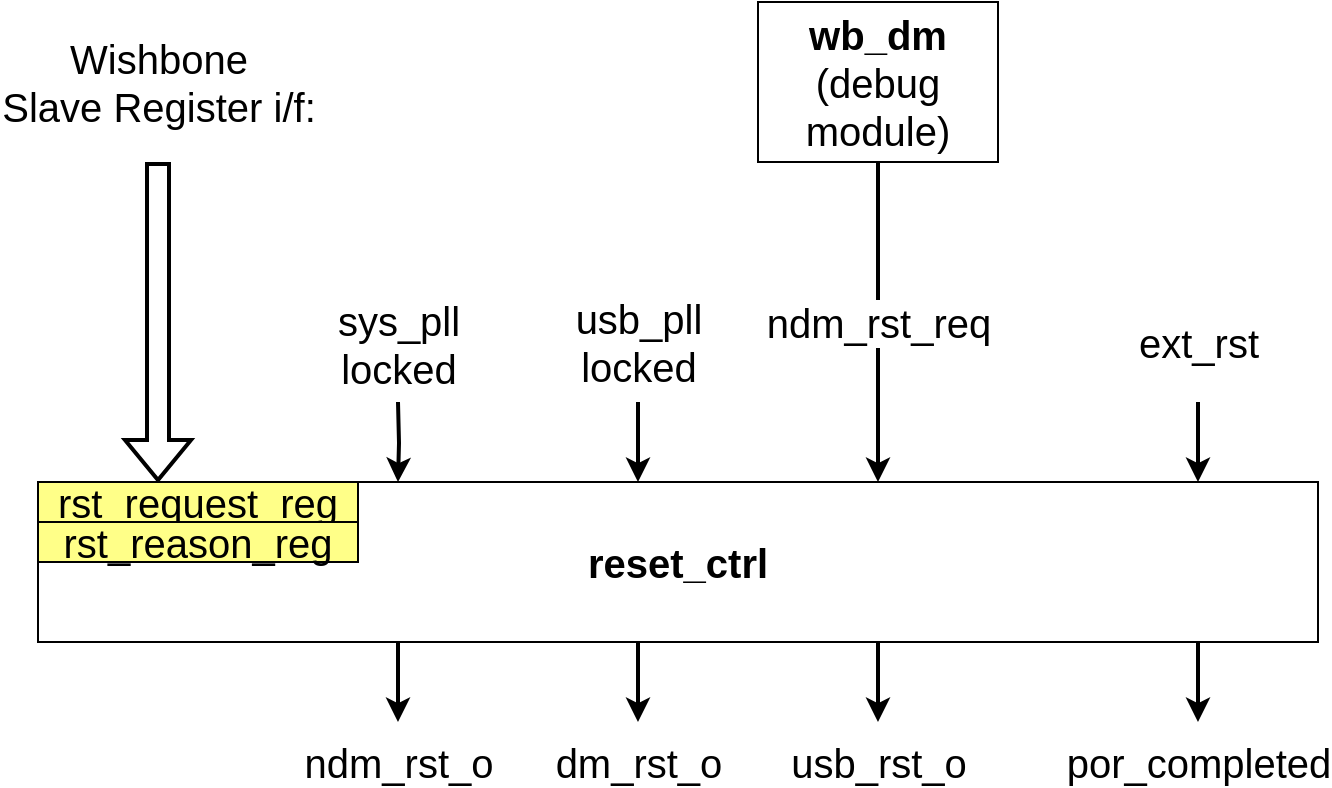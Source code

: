 <mxfile version="19.0.3" type="device"><diagram id="u8Y3T6Ml8c5AtGdqoNfj" name="Page-1"><mxGraphModel dx="1038" dy="641" grid="1" gridSize="10" guides="1" tooltips="1" connect="1" arrows="1" fold="1" page="1" pageScale="1" pageWidth="850" pageHeight="1100" math="0" shadow="0"><root><mxCell id="0"/><mxCell id="1" parent="0"/><mxCell id="1dH4cIjHivf1iMe93eQs-2" value="sys_pll&lt;br&gt;locked" style="endArrow=classic;html=1;rounded=0;fontSize=20;strokeWidth=2;edgeStyle=orthogonalEdgeStyle;" parent="1" target="1dH4cIjHivf1iMe93eQs-19" edge="1"><mxGeometry x="-1" y="-30" width="50" height="50" relative="1" as="geometry"><mxPoint x="260" y="560" as="sourcePoint"/><mxPoint x="240" y="240" as="targetPoint"/><mxPoint x="30" y="-30" as="offset"/></mxGeometry></mxCell><mxCell id="1dH4cIjHivf1iMe93eQs-3" value="usb_pll&lt;br&gt;locked" style="endArrow=classic;html=1;rounded=0;fontSize=20;strokeWidth=2;" parent="1" target="1dH4cIjHivf1iMe93eQs-22" edge="1"><mxGeometry x="-1" y="-30" width="50" height="50" relative="1" as="geometry"><mxPoint x="380" y="560" as="sourcePoint"/><mxPoint x="248.8" y="250.78" as="targetPoint"/><mxPoint x="30" y="-30" as="offset"/></mxGeometry></mxCell><mxCell id="1dH4cIjHivf1iMe93eQs-5" value="ext_rst" style="endArrow=classic;html=1;rounded=0;fontSize=20;strokeWidth=2;entryX=0.5;entryY=0;entryDx=0;entryDy=0;" parent="1" target="1dH4cIjHivf1iMe93eQs-29" edge="1"><mxGeometry x="-1" y="-30" width="50" height="50" relative="1" as="geometry"><mxPoint x="660" y="560" as="sourcePoint"/><mxPoint x="760" y="230" as="targetPoint"/><mxPoint x="30" y="-30" as="offset"/></mxGeometry></mxCell><mxCell id="1dH4cIjHivf1iMe93eQs-6" value="Wishbone &lt;br&gt;Slave Register i/f:" style="shape=flexArrow;endArrow=classic;html=1;rounded=0;fontSize=20;strokeWidth=2;" parent="1" target="1dH4cIjHivf1iMe93eQs-16" edge="1"><mxGeometry x="-1" y="-40" width="50" height="50" relative="1" as="geometry"><mxPoint x="140" y="440" as="sourcePoint"/><mxPoint x="230" y="380" as="targetPoint"/><mxPoint x="40" y="-40" as="offset"/></mxGeometry></mxCell><mxCell id="1dH4cIjHivf1iMe93eQs-7" value="ndm_rst_o" style="endArrow=classic;html=1;rounded=0;fontSize=20;strokeWidth=2;" parent="1" source="1dH4cIjHivf1iMe93eQs-19" edge="1"><mxGeometry x="1" y="-20" width="50" height="50" relative="1" as="geometry"><mxPoint x="170" y="390" as="sourcePoint"/><mxPoint x="260" y="720" as="targetPoint"/><mxPoint x="20" y="20" as="offset"/></mxGeometry></mxCell><mxCell id="1dH4cIjHivf1iMe93eQs-8" value="dm_rst_o" style="endArrow=classic;html=1;rounded=0;fontSize=20;strokeWidth=2;" parent="1" source="1dH4cIjHivf1iMe93eQs-22" edge="1"><mxGeometry x="1" y="-20" width="50" height="50" relative="1" as="geometry"><mxPoint x="129.4" y="310" as="sourcePoint"/><mxPoint x="380" y="720" as="targetPoint"/><mxPoint x="20" y="20" as="offset"/></mxGeometry></mxCell><mxCell id="1dH4cIjHivf1iMe93eQs-9" value="usb_rst_o" style="endArrow=classic;html=1;rounded=0;fontSize=20;strokeWidth=2;" parent="1" source="1dH4cIjHivf1iMe93eQs-25" edge="1"><mxGeometry x="1" y="20" width="50" height="50" relative="1" as="geometry"><mxPoint x="248.2" y="310" as="sourcePoint"/><mxPoint x="500" y="720" as="targetPoint"/><mxPoint x="-20" y="20" as="offset"/></mxGeometry></mxCell><mxCell id="1dH4cIjHivf1iMe93eQs-10" value="por_completed" style="endArrow=classic;html=1;rounded=0;fontSize=20;strokeWidth=2;" parent="1" source="1dH4cIjHivf1iMe93eQs-29" edge="1"><mxGeometry x="1" y="20" width="50" height="50" relative="1" as="geometry"><mxPoint x="367" y="310" as="sourcePoint"/><mxPoint x="660" y="720" as="targetPoint"/><mxPoint x="-20" y="20" as="offset"/></mxGeometry></mxCell><mxCell id="1dH4cIjHivf1iMe93eQs-16" value="" style="whiteSpace=wrap;html=1;aspect=fixed;fontSize=20;strokeWidth=1;" parent="1" vertex="1"><mxGeometry x="120" y="600" width="40" height="40" as="geometry"/></mxCell><mxCell id="1dH4cIjHivf1iMe93eQs-17" value="" style="whiteSpace=wrap;html=1;aspect=fixed;fontSize=20;strokeWidth=1;" parent="1" vertex="1"><mxGeometry x="160" y="600" width="40" height="40" as="geometry"/></mxCell><mxCell id="1dH4cIjHivf1iMe93eQs-18" value="" style="whiteSpace=wrap;html=1;aspect=fixed;fontSize=20;strokeWidth=1;" parent="1" vertex="1"><mxGeometry x="200" y="600" width="40" height="40" as="geometry"/></mxCell><mxCell id="1dH4cIjHivf1iMe93eQs-19" value="" style="whiteSpace=wrap;html=1;aspect=fixed;fontSize=20;strokeWidth=1;" parent="1" vertex="1"><mxGeometry x="240" y="600" width="40" height="40" as="geometry"/></mxCell><mxCell id="1dH4cIjHivf1iMe93eQs-20" value="" style="whiteSpace=wrap;html=1;aspect=fixed;fontSize=20;strokeWidth=1;" parent="1" vertex="1"><mxGeometry x="280" y="600" width="40" height="40" as="geometry"/></mxCell><mxCell id="1dH4cIjHivf1iMe93eQs-21" value="" style="whiteSpace=wrap;html=1;aspect=fixed;fontSize=20;strokeWidth=1;" parent="1" vertex="1"><mxGeometry x="320" y="600" width="40" height="40" as="geometry"/></mxCell><mxCell id="1dH4cIjHivf1iMe93eQs-22" value="" style="whiteSpace=wrap;html=1;aspect=fixed;fontSize=20;strokeWidth=1;" parent="1" vertex="1"><mxGeometry x="360" y="600" width="40" height="40" as="geometry"/></mxCell><mxCell id="1dH4cIjHivf1iMe93eQs-23" value="" style="whiteSpace=wrap;html=1;aspect=fixed;fontSize=20;strokeWidth=1;" parent="1" vertex="1"><mxGeometry x="400" y="600" width="40" height="40" as="geometry"/></mxCell><mxCell id="1dH4cIjHivf1iMe93eQs-24" value="" style="whiteSpace=wrap;html=1;aspect=fixed;fontSize=20;strokeWidth=1;" parent="1" vertex="1"><mxGeometry x="440" y="600" width="40" height="40" as="geometry"/></mxCell><mxCell id="1dH4cIjHivf1iMe93eQs-25" value="" style="whiteSpace=wrap;html=1;aspect=fixed;fontSize=20;strokeWidth=1;" parent="1" vertex="1"><mxGeometry x="480" y="600" width="40" height="40" as="geometry"/></mxCell><mxCell id="1dH4cIjHivf1iMe93eQs-26" value="" style="whiteSpace=wrap;html=1;aspect=fixed;fontSize=20;strokeWidth=1;" parent="1" vertex="1"><mxGeometry x="520" y="600" width="40" height="40" as="geometry"/></mxCell><mxCell id="1dH4cIjHivf1iMe93eQs-27" value="" style="whiteSpace=wrap;html=1;aspect=fixed;fontSize=20;strokeWidth=1;" parent="1" vertex="1"><mxGeometry x="560" y="600" width="40" height="40" as="geometry"/></mxCell><mxCell id="1dH4cIjHivf1iMe93eQs-28" value="" style="whiteSpace=wrap;html=1;aspect=fixed;fontSize=20;strokeWidth=1;" parent="1" vertex="1"><mxGeometry x="600" y="600" width="40" height="40" as="geometry"/></mxCell><mxCell id="1dH4cIjHivf1iMe93eQs-29" value="" style="whiteSpace=wrap;html=1;aspect=fixed;fontSize=20;strokeWidth=1;" parent="1" vertex="1"><mxGeometry x="640" y="600" width="40" height="40" as="geometry"/></mxCell><mxCell id="1dH4cIjHivf1iMe93eQs-30" value="&lt;b&gt;wb_dm&lt;/b&gt;&lt;br&gt;(debug module)" style="rounded=0;whiteSpace=wrap;html=1;fontSize=20;strokeWidth=1;" parent="1" vertex="1"><mxGeometry x="440" y="360" width="120" height="80" as="geometry"/></mxCell><mxCell id="1dH4cIjHivf1iMe93eQs-31" value="ndm_rst_req" style="endArrow=classic;html=1;rounded=0;fontSize=20;strokeWidth=2;" parent="1" source="1dH4cIjHivf1iMe93eQs-30" target="1dH4cIjHivf1iMe93eQs-25" edge="1"><mxGeometry width="50" height="50" relative="1" as="geometry"><mxPoint x="550" y="540" as="sourcePoint"/><mxPoint x="600" y="490" as="targetPoint"/></mxGeometry></mxCell><mxCell id="1dH4cIjHivf1iMe93eQs-32" value="" style="whiteSpace=wrap;html=1;aspect=fixed;fontSize=20;strokeWidth=1;" parent="1" vertex="1"><mxGeometry x="80" y="600" width="40" height="40" as="geometry"/></mxCell><mxCell id="1dH4cIjHivf1iMe93eQs-33" value="" style="whiteSpace=wrap;html=1;aspect=fixed;fontSize=20;strokeWidth=1;" parent="1" vertex="1"><mxGeometry x="680" y="600" width="40" height="40" as="geometry"/></mxCell><mxCell id="1dH4cIjHivf1iMe93eQs-1" value="&lt;b&gt;reset_ctrl&lt;/b&gt;" style="rounded=0;whiteSpace=wrap;html=1;fontSize=20;strokeWidth=1;points=[[0,0,0,0,0],[0,0.25,0,0,0],[0,0.5,0,0,0],[0,0.75,0,0,0],[0,1,0,0,0],[0.09,0,0,0,0],[0.09,1,0,0,0],[0.18,0,0,0,0],[0.18,1,0,0,0],[0.25,0,0,0,0],[0.25,1,0,0,0],[0.27,0,0,0,0],[0.27,1,0,0,0],[0.36,0,0,0,0],[0.36,1,0,0,0],[0.45,0,0,0,0],[0.45,1,0,0,0],[0.5,0,0,0,0],[0.5,1,0,0,0],[0.55,0,0,0,0],[0.55,1,0,0,0],[0.64,0,0,0,0],[0.64,1,0,0,0],[0.73,0,0,0,0],[0.73,1,0,0,0],[0.75,0,0,0,0],[0.75,1,0,0,0],[0.82,0,0,0,0],[0.82,1,0,0,0],[0.91,0,0,0,0],[0.91,1,0,0,0],[1,0,0,0,0],[1,0.25,0,0,0],[1,0.5,0,0,0],[1,0.75,0,0,0],[1,1,0,0,0]];" parent="1" vertex="1"><mxGeometry x="80" y="600" width="640" height="80" as="geometry"/></mxCell><mxCell id="1dH4cIjHivf1iMe93eQs-34" value="rst_request_reg" style="rounded=0;whiteSpace=wrap;html=1;fontSize=20;strokeColor=#000000;strokeWidth=1;fillColor=#FFFF88;" parent="1" vertex="1"><mxGeometry x="80" y="600" width="160" height="20" as="geometry"/></mxCell><mxCell id="1dH4cIjHivf1iMe93eQs-35" value="rst_reason_reg" style="rounded=0;whiteSpace=wrap;html=1;fontSize=20;strokeColor=#000000;strokeWidth=1;fillColor=#FFFF88;" parent="1" vertex="1"><mxGeometry x="80" y="620" width="160" height="20" as="geometry"/></mxCell></root></mxGraphModel></diagram></mxfile>